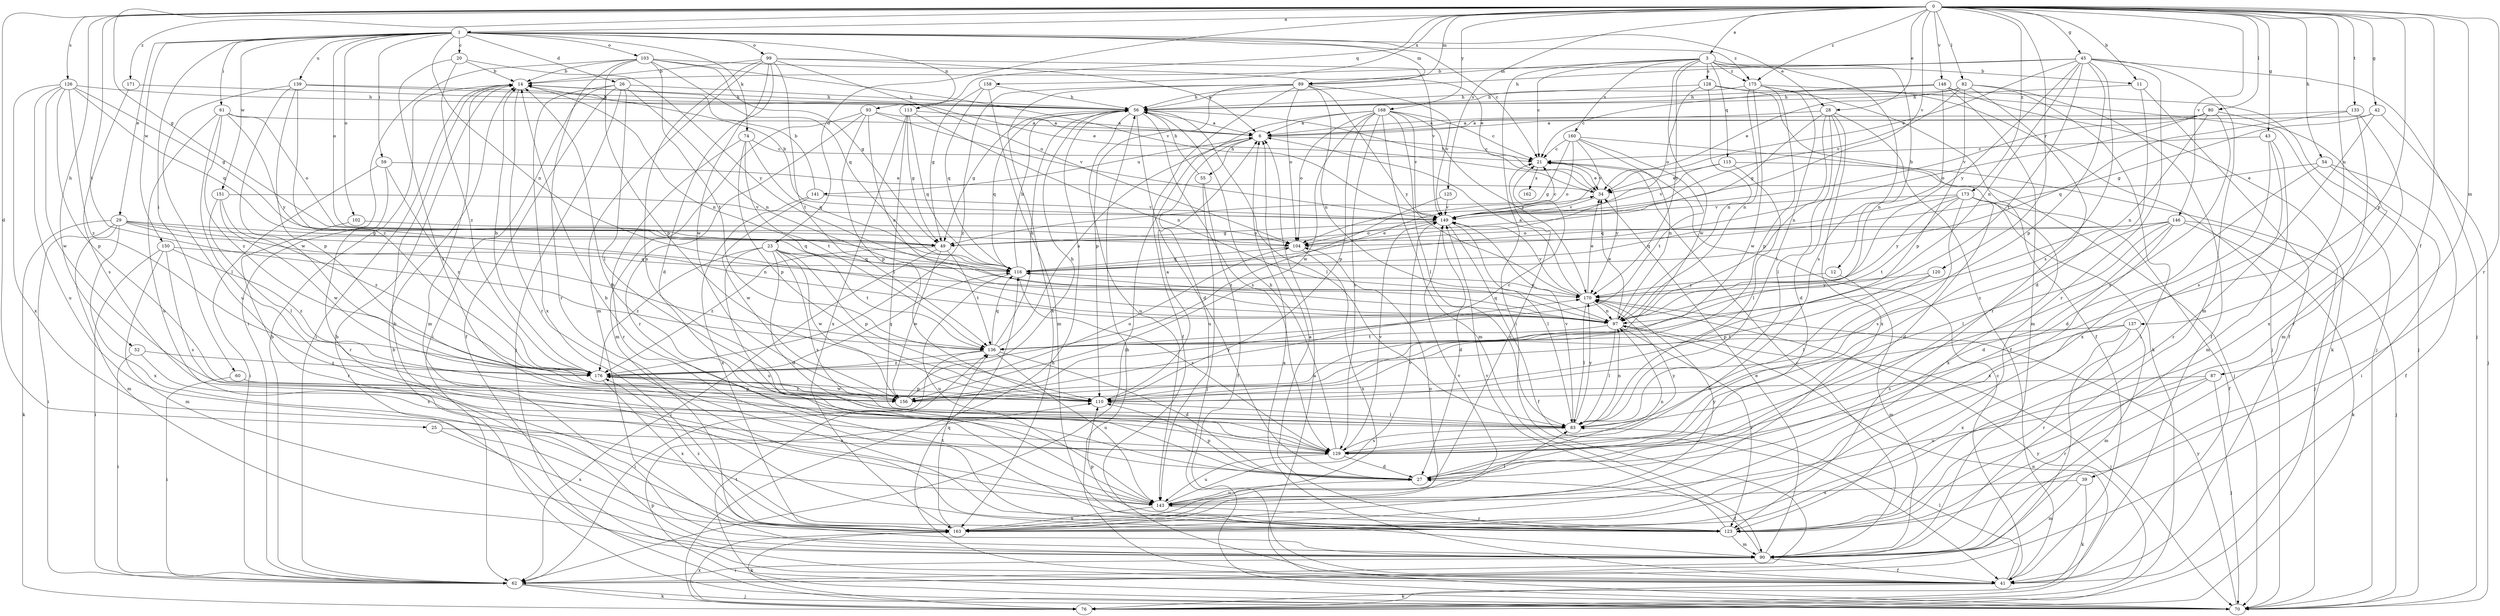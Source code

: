 strict digraph  {
0;
1;
3;
6;
11;
12;
14;
20;
21;
23;
25;
26;
27;
28;
29;
34;
39;
41;
42;
43;
45;
49;
52;
54;
55;
56;
59;
60;
61;
62;
70;
74;
76;
80;
82;
83;
87;
89;
90;
93;
97;
99;
102;
103;
104;
110;
113;
115;
116;
120;
123;
125;
126;
128;
129;
133;
136;
137;
139;
141;
143;
146;
148;
149;
150;
151;
156;
158;
160;
162;
163;
168;
170;
171;
173;
175;
176;
0 -> 1  [label=a];
0 -> 3  [label=a];
0 -> 11  [label=b];
0 -> 23  [label=d];
0 -> 25  [label=d];
0 -> 28  [label=e];
0 -> 39  [label=f];
0 -> 42  [label=g];
0 -> 43  [label=g];
0 -> 45  [label=g];
0 -> 49  [label=g];
0 -> 52  [label=h];
0 -> 54  [label=h];
0 -> 80  [label=l];
0 -> 82  [label=l];
0 -> 87  [label=m];
0 -> 89  [label=m];
0 -> 110  [label=p];
0 -> 113  [label=q];
0 -> 120  [label=r];
0 -> 123  [label=r];
0 -> 125  [label=s];
0 -> 126  [label=s];
0 -> 133  [label=t];
0 -> 136  [label=t];
0 -> 137  [label=u];
0 -> 146  [label=v];
0 -> 148  [label=v];
0 -> 149  [label=v];
0 -> 158  [label=x];
0 -> 168  [label=y];
0 -> 171  [label=z];
0 -> 173  [label=z];
0 -> 175  [label=z];
1 -> 20  [label=c];
1 -> 21  [label=c];
1 -> 26  [label=d];
1 -> 28  [label=e];
1 -> 29  [label=e];
1 -> 59  [label=i];
1 -> 60  [label=i];
1 -> 61  [label=i];
1 -> 74  [label=k];
1 -> 89  [label=m];
1 -> 93  [label=n];
1 -> 97  [label=n];
1 -> 99  [label=o];
1 -> 102  [label=o];
1 -> 103  [label=o];
1 -> 104  [label=o];
1 -> 139  [label=u];
1 -> 150  [label=w];
1 -> 151  [label=w];
1 -> 175  [label=z];
3 -> 11  [label=b];
3 -> 12  [label=b];
3 -> 21  [label=c];
3 -> 62  [label=i];
3 -> 89  [label=m];
3 -> 115  [label=q];
3 -> 128  [label=s];
3 -> 129  [label=s];
3 -> 156  [label=w];
3 -> 160  [label=x];
3 -> 170  [label=y];
3 -> 175  [label=z];
6 -> 21  [label=c];
6 -> 55  [label=h];
6 -> 141  [label=u];
6 -> 143  [label=u];
11 -> 27  [label=d];
11 -> 41  [label=f];
11 -> 56  [label=h];
12 -> 90  [label=m];
12 -> 170  [label=y];
14 -> 56  [label=h];
14 -> 62  [label=i];
14 -> 90  [label=m];
14 -> 97  [label=n];
14 -> 123  [label=r];
20 -> 14  [label=b];
20 -> 129  [label=s];
20 -> 170  [label=y];
20 -> 176  [label=z];
21 -> 34  [label=e];
21 -> 162  [label=x];
21 -> 170  [label=y];
23 -> 27  [label=d];
23 -> 110  [label=p];
23 -> 116  [label=q];
23 -> 129  [label=s];
23 -> 136  [label=t];
23 -> 143  [label=u];
23 -> 156  [label=w];
23 -> 176  [label=z];
25 -> 129  [label=s];
25 -> 163  [label=x];
26 -> 41  [label=f];
26 -> 56  [label=h];
26 -> 62  [label=i];
26 -> 70  [label=j];
26 -> 83  [label=l];
26 -> 97  [label=n];
26 -> 163  [label=x];
27 -> 14  [label=b];
27 -> 97  [label=n];
27 -> 110  [label=p];
27 -> 143  [label=u];
28 -> 6  [label=a];
28 -> 27  [label=d];
28 -> 41  [label=f];
28 -> 49  [label=g];
28 -> 83  [label=l];
28 -> 97  [label=n];
28 -> 163  [label=x];
29 -> 49  [label=g];
29 -> 62  [label=i];
29 -> 76  [label=k];
29 -> 90  [label=m];
29 -> 97  [label=n];
29 -> 116  [label=q];
29 -> 136  [label=t];
29 -> 163  [label=x];
34 -> 56  [label=h];
34 -> 149  [label=v];
39 -> 76  [label=k];
39 -> 90  [label=m];
39 -> 143  [label=u];
41 -> 6  [label=a];
41 -> 14  [label=b];
41 -> 21  [label=c];
41 -> 56  [label=h];
41 -> 76  [label=k];
41 -> 83  [label=l];
41 -> 116  [label=q];
42 -> 6  [label=a];
42 -> 49  [label=g];
42 -> 70  [label=j];
42 -> 129  [label=s];
43 -> 21  [label=c];
43 -> 90  [label=m];
43 -> 123  [label=r];
43 -> 163  [label=x];
45 -> 14  [label=b];
45 -> 34  [label=e];
45 -> 56  [label=h];
45 -> 70  [label=j];
45 -> 90  [label=m];
45 -> 97  [label=n];
45 -> 110  [label=p];
45 -> 123  [label=r];
45 -> 129  [label=s];
45 -> 136  [label=t];
45 -> 170  [label=y];
49 -> 62  [label=i];
49 -> 136  [label=t];
49 -> 156  [label=w];
49 -> 176  [label=z];
52 -> 62  [label=i];
52 -> 129  [label=s];
52 -> 176  [label=z];
54 -> 27  [label=d];
54 -> 34  [label=e];
54 -> 41  [label=f];
54 -> 62  [label=i];
55 -> 41  [label=f];
55 -> 56  [label=h];
55 -> 70  [label=j];
56 -> 6  [label=a];
56 -> 27  [label=d];
56 -> 49  [label=g];
56 -> 83  [label=l];
56 -> 116  [label=q];
56 -> 129  [label=s];
56 -> 143  [label=u];
59 -> 34  [label=e];
59 -> 62  [label=i];
59 -> 123  [label=r];
59 -> 176  [label=z];
60 -> 62  [label=i];
60 -> 110  [label=p];
61 -> 6  [label=a];
61 -> 83  [label=l];
61 -> 104  [label=o];
61 -> 143  [label=u];
61 -> 170  [label=y];
61 -> 176  [label=z];
62 -> 14  [label=b];
62 -> 70  [label=j];
62 -> 76  [label=k];
70 -> 6  [label=a];
70 -> 14  [label=b];
70 -> 110  [label=p];
70 -> 136  [label=t];
70 -> 170  [label=y];
74 -> 21  [label=c];
74 -> 110  [label=p];
74 -> 116  [label=q];
74 -> 123  [label=r];
74 -> 136  [label=t];
76 -> 56  [label=h];
76 -> 97  [label=n];
76 -> 163  [label=x];
76 -> 170  [label=y];
80 -> 6  [label=a];
80 -> 90  [label=m];
80 -> 97  [label=n];
80 -> 104  [label=o];
80 -> 129  [label=s];
80 -> 149  [label=v];
82 -> 34  [label=e];
82 -> 41  [label=f];
82 -> 56  [label=h];
82 -> 62  [label=i];
82 -> 110  [label=p];
82 -> 123  [label=r];
82 -> 149  [label=v];
83 -> 97  [label=n];
83 -> 129  [label=s];
83 -> 149  [label=v];
83 -> 170  [label=y];
87 -> 70  [label=j];
87 -> 123  [label=r];
87 -> 143  [label=u];
87 -> 156  [label=w];
89 -> 41  [label=f];
89 -> 56  [label=h];
89 -> 97  [label=n];
89 -> 104  [label=o];
89 -> 110  [label=p];
89 -> 149  [label=v];
89 -> 163  [label=x];
89 -> 170  [label=y];
89 -> 176  [label=z];
90 -> 14  [label=b];
90 -> 21  [label=c];
90 -> 27  [label=d];
90 -> 34  [label=e];
90 -> 41  [label=f];
90 -> 62  [label=i];
93 -> 6  [label=a];
93 -> 90  [label=m];
93 -> 97  [label=n];
93 -> 110  [label=p];
93 -> 123  [label=r];
93 -> 149  [label=v];
97 -> 34  [label=e];
97 -> 70  [label=j];
97 -> 83  [label=l];
97 -> 116  [label=q];
97 -> 123  [label=r];
97 -> 136  [label=t];
99 -> 6  [label=a];
99 -> 14  [label=b];
99 -> 27  [label=d];
99 -> 90  [label=m];
99 -> 104  [label=o];
99 -> 129  [label=s];
99 -> 136  [label=t];
99 -> 149  [label=v];
99 -> 156  [label=w];
102 -> 104  [label=o];
102 -> 123  [label=r];
103 -> 14  [label=b];
103 -> 34  [label=e];
103 -> 49  [label=g];
103 -> 62  [label=i];
103 -> 110  [label=p];
103 -> 116  [label=q];
103 -> 123  [label=r];
103 -> 136  [label=t];
103 -> 149  [label=v];
104 -> 116  [label=q];
104 -> 163  [label=x];
110 -> 6  [label=a];
110 -> 83  [label=l];
113 -> 6  [label=a];
113 -> 49  [label=g];
113 -> 83  [label=l];
113 -> 97  [label=n];
113 -> 116  [label=q];
113 -> 163  [label=x];
115 -> 34  [label=e];
115 -> 70  [label=j];
115 -> 83  [label=l];
115 -> 149  [label=v];
116 -> 34  [label=e];
116 -> 56  [label=h];
116 -> 129  [label=s];
116 -> 143  [label=u];
116 -> 170  [label=y];
120 -> 83  [label=l];
120 -> 110  [label=p];
120 -> 170  [label=y];
123 -> 6  [label=a];
123 -> 90  [label=m];
123 -> 110  [label=p];
123 -> 149  [label=v];
125 -> 149  [label=v];
125 -> 176  [label=z];
126 -> 49  [label=g];
126 -> 56  [label=h];
126 -> 110  [label=p];
126 -> 116  [label=q];
126 -> 143  [label=u];
126 -> 156  [label=w];
126 -> 163  [label=x];
126 -> 176  [label=z];
128 -> 56  [label=h];
128 -> 70  [label=j];
128 -> 76  [label=k];
128 -> 97  [label=n];
128 -> 104  [label=o];
129 -> 27  [label=d];
129 -> 56  [label=h];
129 -> 143  [label=u];
129 -> 149  [label=v];
129 -> 170  [label=y];
133 -> 6  [label=a];
133 -> 116  [label=q];
133 -> 123  [label=r];
133 -> 163  [label=x];
136 -> 6  [label=a];
136 -> 27  [label=d];
136 -> 56  [label=h];
136 -> 62  [label=i];
136 -> 116  [label=q];
136 -> 143  [label=u];
136 -> 176  [label=z];
137 -> 90  [label=m];
137 -> 123  [label=r];
137 -> 129  [label=s];
137 -> 136  [label=t];
137 -> 163  [label=x];
139 -> 34  [label=e];
139 -> 56  [label=h];
139 -> 110  [label=p];
139 -> 143  [label=u];
139 -> 156  [label=w];
139 -> 176  [label=z];
141 -> 14  [label=b];
141 -> 149  [label=v];
141 -> 156  [label=w];
141 -> 163  [label=x];
143 -> 14  [label=b];
143 -> 21  [label=c];
143 -> 83  [label=l];
143 -> 123  [label=r];
143 -> 149  [label=v];
143 -> 163  [label=x];
143 -> 170  [label=y];
146 -> 27  [label=d];
146 -> 70  [label=j];
146 -> 76  [label=k];
146 -> 83  [label=l];
146 -> 104  [label=o];
146 -> 116  [label=q];
146 -> 163  [label=x];
146 -> 176  [label=z];
148 -> 21  [label=c];
148 -> 56  [label=h];
148 -> 70  [label=j];
148 -> 76  [label=k];
148 -> 90  [label=m];
148 -> 97  [label=n];
149 -> 14  [label=b];
149 -> 21  [label=c];
149 -> 27  [label=d];
149 -> 41  [label=f];
149 -> 49  [label=g];
149 -> 83  [label=l];
149 -> 104  [label=o];
150 -> 62  [label=i];
150 -> 90  [label=m];
150 -> 116  [label=q];
150 -> 129  [label=s];
150 -> 176  [label=z];
151 -> 83  [label=l];
151 -> 149  [label=v];
151 -> 156  [label=w];
151 -> 176  [label=z];
156 -> 21  [label=c];
156 -> 56  [label=h];
156 -> 104  [label=o];
156 -> 170  [label=y];
156 -> 176  [label=z];
158 -> 49  [label=g];
158 -> 56  [label=h];
158 -> 90  [label=m];
158 -> 116  [label=q];
160 -> 21  [label=c];
160 -> 49  [label=g];
160 -> 70  [label=j];
160 -> 97  [label=n];
160 -> 104  [label=o];
160 -> 136  [label=t];
160 -> 149  [label=v];
163 -> 76  [label=k];
163 -> 104  [label=o];
163 -> 136  [label=t];
163 -> 149  [label=v];
163 -> 176  [label=z];
168 -> 6  [label=a];
168 -> 21  [label=c];
168 -> 62  [label=i];
168 -> 83  [label=l];
168 -> 90  [label=m];
168 -> 104  [label=o];
168 -> 110  [label=p];
168 -> 129  [label=s];
168 -> 149  [label=v];
168 -> 156  [label=w];
168 -> 170  [label=y];
170 -> 6  [label=a];
170 -> 34  [label=e];
170 -> 83  [label=l];
170 -> 97  [label=n];
170 -> 149  [label=v];
171 -> 56  [label=h];
171 -> 129  [label=s];
173 -> 27  [label=d];
173 -> 41  [label=f];
173 -> 116  [label=q];
173 -> 129  [label=s];
173 -> 136  [label=t];
173 -> 149  [label=v];
173 -> 163  [label=x];
173 -> 170  [label=y];
175 -> 41  [label=f];
175 -> 56  [label=h];
175 -> 70  [label=j];
175 -> 83  [label=l];
175 -> 97  [label=n];
175 -> 110  [label=p];
175 -> 156  [label=w];
176 -> 14  [label=b];
176 -> 110  [label=p];
176 -> 116  [label=q];
176 -> 156  [label=w];
176 -> 163  [label=x];
}

